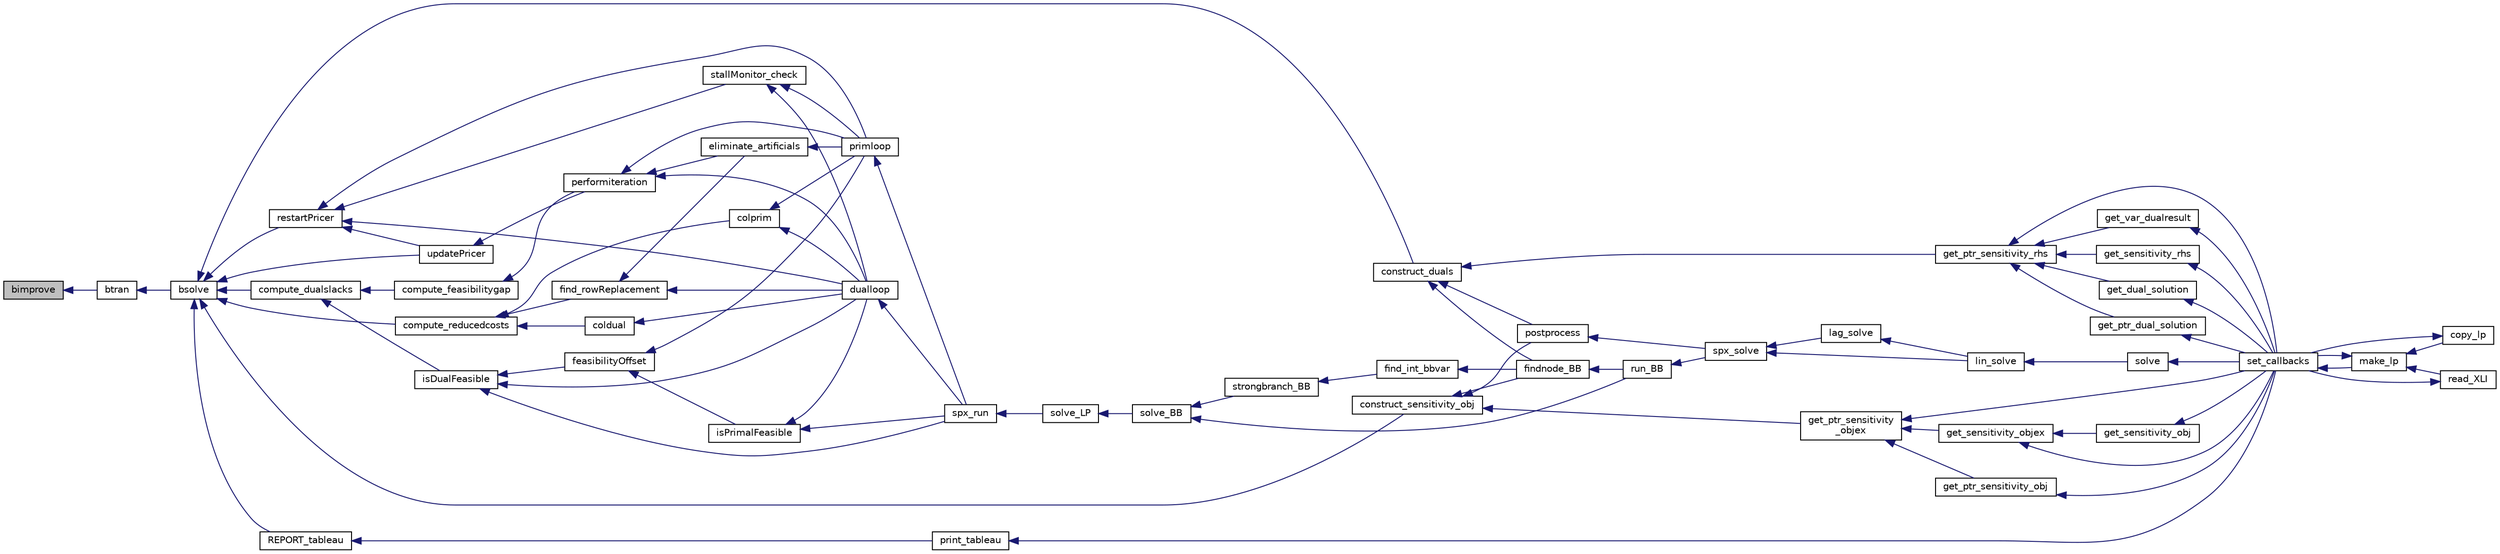 digraph "bimprove"
{
  edge [fontname="Helvetica",fontsize="10",labelfontname="Helvetica",labelfontsize="10"];
  node [fontname="Helvetica",fontsize="10",shape=record];
  rankdir="LR";
  Node211 [label="bimprove",height=0.2,width=0.4,color="black", fillcolor="grey75", style="filled", fontcolor="black"];
  Node211 -> Node212 [dir="back",color="midnightblue",fontsize="10",style="solid",fontname="Helvetica"];
  Node212 [label="btran",height=0.2,width=0.4,color="black", fillcolor="white", style="filled",URL="$d0/d48/lp__matrix_8h.html#a8ee65a8e3a97d6cd8fcdbf4112d304a5"];
  Node212 -> Node213 [dir="back",color="midnightblue",fontsize="10",style="solid",fontname="Helvetica"];
  Node213 [label="bsolve",height=0.2,width=0.4,color="black", fillcolor="white", style="filled",URL="$d0/d48/lp__matrix_8h.html#adbd3fb78087dea9e6c99722365794300"];
  Node213 -> Node214 [dir="back",color="midnightblue",fontsize="10",style="solid",fontname="Helvetica"];
  Node214 [label="compute_dualslacks",height=0.2,width=0.4,color="black", fillcolor="white", style="filled",URL="$df/df7/lp__lib_8h.html#a61ec2c96e522ac744ef4dd83c8e21bc8"];
  Node214 -> Node215 [dir="back",color="midnightblue",fontsize="10",style="solid",fontname="Helvetica"];
  Node215 [label="compute_feasibilitygap",height=0.2,width=0.4,color="black", fillcolor="white", style="filled",URL="$d4/d79/lp__lib_8c.html#a761a9b21146f2341dbaa9a49285d957e"];
  Node215 -> Node216 [dir="back",color="midnightblue",fontsize="10",style="solid",fontname="Helvetica"];
  Node216 [label="performiteration",height=0.2,width=0.4,color="black", fillcolor="white", style="filled",URL="$df/df7/lp__lib_8h.html#aab89ee40b1d5308324fb3540d4eaf2b6"];
  Node216 -> Node217 [dir="back",color="midnightblue",fontsize="10",style="solid",fontname="Helvetica"];
  Node217 [label="eliminate_artificials",height=0.2,width=0.4,color="black", fillcolor="white", style="filled",URL="$d2/d6c/lp__simplex_8c.html#a5e9816f3bfe556d444b034ba1e97b02b"];
  Node217 -> Node218 [dir="back",color="midnightblue",fontsize="10",style="solid",fontname="Helvetica"];
  Node218 [label="primloop",height=0.2,width=0.4,color="black", fillcolor="white", style="filled",URL="$d1/d0a/lp__simplex_8h.html#aaa7a1b253038231f1792b092e4e36267"];
  Node218 -> Node219 [dir="back",color="midnightblue",fontsize="10",style="solid",fontname="Helvetica"];
  Node219 [label="spx_run",height=0.2,width=0.4,color="black", fillcolor="white", style="filled",URL="$d1/d0a/lp__simplex_8h.html#a96c15afcfa902a5b78af4dfb412010bd"];
  Node219 -> Node220 [dir="back",color="midnightblue",fontsize="10",style="solid",fontname="Helvetica"];
  Node220 [label="solve_LP",height=0.2,width=0.4,color="black", fillcolor="white", style="filled",URL="$d1/dbf/lp__mipbb_8h.html#a8f2122bd9c45170c45f236f9fe3d0dd7"];
  Node220 -> Node221 [dir="back",color="midnightblue",fontsize="10",style="solid",fontname="Helvetica"];
  Node221 [label="solve_BB",height=0.2,width=0.4,color="black", fillcolor="white", style="filled",URL="$d1/dbf/lp__mipbb_8h.html#a43e95e2128e85df2643cbc0bfce4746c"];
  Node221 -> Node222 [dir="back",color="midnightblue",fontsize="10",style="solid",fontname="Helvetica"];
  Node222 [label="strongbranch_BB",height=0.2,width=0.4,color="black", fillcolor="white", style="filled",URL="$d1/dbf/lp__mipbb_8h.html#a14912803f02db21c25829df065202762"];
  Node222 -> Node223 [dir="back",color="midnightblue",fontsize="10",style="solid",fontname="Helvetica"];
  Node223 [label="find_int_bbvar",height=0.2,width=0.4,color="black", fillcolor="white", style="filled",URL="$df/df7/lp__lib_8h.html#ad6104a5cc6ae29cc1dd1327d8d36047e"];
  Node223 -> Node224 [dir="back",color="midnightblue",fontsize="10",style="solid",fontname="Helvetica"];
  Node224 [label="findnode_BB",height=0.2,width=0.4,color="black", fillcolor="white", style="filled",URL="$d1/dbf/lp__mipbb_8h.html#ad9c2614a833a1e0ab7f4425068752663"];
  Node224 -> Node225 [dir="back",color="midnightblue",fontsize="10",style="solid",fontname="Helvetica"];
  Node225 [label="run_BB",height=0.2,width=0.4,color="black", fillcolor="white", style="filled",URL="$d1/dbf/lp__mipbb_8h.html#a1d8d97b4f4f35f07e6b798f07a62e527"];
  Node225 -> Node226 [dir="back",color="midnightblue",fontsize="10",style="solid",fontname="Helvetica"];
  Node226 [label="spx_solve",height=0.2,width=0.4,color="black", fillcolor="white", style="filled",URL="$d1/d0a/lp__simplex_8h.html#a3effc8b68c1fb21095e7324d83d0dbf7"];
  Node226 -> Node227 [dir="back",color="midnightblue",fontsize="10",style="solid",fontname="Helvetica"];
  Node227 [label="lag_solve",height=0.2,width=0.4,color="black", fillcolor="white", style="filled",URL="$d1/d0a/lp__simplex_8h.html#a320e9e82c06466267a7cb7844c7767b8"];
  Node227 -> Node228 [dir="back",color="midnightblue",fontsize="10",style="solid",fontname="Helvetica"];
  Node228 [label="lin_solve",height=0.2,width=0.4,color="black", fillcolor="white", style="filled",URL="$d1/d0a/lp__simplex_8h.html#a794b0beb471eb7ece9a694717b65b947"];
  Node228 -> Node229 [dir="back",color="midnightblue",fontsize="10",style="solid",fontname="Helvetica"];
  Node229 [label="solve",height=0.2,width=0.4,color="black", fillcolor="white", style="filled",URL="$df/df7/lp__lib_8h.html#a0f4da3a192397e77e6fe92704d4fad3f"];
  Node229 -> Node230 [dir="back",color="midnightblue",fontsize="10",style="solid",fontname="Helvetica"];
  Node230 [label="set_callbacks",height=0.2,width=0.4,color="black", fillcolor="white", style="filled",URL="$df/df7/lp__lib_8h.html#a929e8acb9704f61e16927c915c15cd07"];
  Node230 -> Node231 [dir="back",color="midnightblue",fontsize="10",style="solid",fontname="Helvetica"];
  Node231 [label="make_lp",height=0.2,width=0.4,color="black", fillcolor="white", style="filled",URL="$df/df7/lp__lib_8h.html#a68a0333d84dd944f67e2a0ec72e346a9"];
  Node231 -> Node232 [dir="back",color="midnightblue",fontsize="10",style="solid",fontname="Helvetica"];
  Node232 [label="copy_lp",height=0.2,width=0.4,color="black", fillcolor="white", style="filled",URL="$df/df7/lp__lib_8h.html#aca83ecdbc200b414db491306f3070ae9"];
  Node232 -> Node230 [dir="back",color="midnightblue",fontsize="10",style="solid",fontname="Helvetica"];
  Node231 -> Node230 [dir="back",color="midnightblue",fontsize="10",style="solid",fontname="Helvetica"];
  Node231 -> Node233 [dir="back",color="midnightblue",fontsize="10",style="solid",fontname="Helvetica"];
  Node233 [label="read_XLI",height=0.2,width=0.4,color="black", fillcolor="white", style="filled",URL="$df/df7/lp__lib_8h.html#a351dd803960ab0dae2b39f2c65d3a58d"];
  Node233 -> Node230 [dir="back",color="midnightblue",fontsize="10",style="solid",fontname="Helvetica"];
  Node226 -> Node228 [dir="back",color="midnightblue",fontsize="10",style="solid",fontname="Helvetica"];
  Node221 -> Node225 [dir="back",color="midnightblue",fontsize="10",style="solid",fontname="Helvetica"];
  Node216 -> Node218 [dir="back",color="midnightblue",fontsize="10",style="solid",fontname="Helvetica"];
  Node216 -> Node234 [dir="back",color="midnightblue",fontsize="10",style="solid",fontname="Helvetica"];
  Node234 [label="dualloop",height=0.2,width=0.4,color="black", fillcolor="white", style="filled",URL="$d1/d0a/lp__simplex_8h.html#a881918469722e512db8bd95bb1ec940c"];
  Node234 -> Node219 [dir="back",color="midnightblue",fontsize="10",style="solid",fontname="Helvetica"];
  Node214 -> Node235 [dir="back",color="midnightblue",fontsize="10",style="solid",fontname="Helvetica"];
  Node235 [label="isDualFeasible",height=0.2,width=0.4,color="black", fillcolor="white", style="filled",URL="$df/df7/lp__lib_8h.html#a5e190b8f615cd2b4d4087a616652aff4"];
  Node235 -> Node236 [dir="back",color="midnightblue",fontsize="10",style="solid",fontname="Helvetica"];
  Node236 [label="feasibilityOffset",height=0.2,width=0.4,color="black", fillcolor="white", style="filled",URL="$df/df7/lp__lib_8h.html#ac5fd807c68c710d7a6697b448cd044a9"];
  Node236 -> Node237 [dir="back",color="midnightblue",fontsize="10",style="solid",fontname="Helvetica"];
  Node237 [label="isPrimalFeasible",height=0.2,width=0.4,color="black", fillcolor="white", style="filled",URL="$df/df7/lp__lib_8h.html#ad9691eea77803cce67a70e78528ef240"];
  Node237 -> Node234 [dir="back",color="midnightblue",fontsize="10",style="solid",fontname="Helvetica"];
  Node237 -> Node219 [dir="back",color="midnightblue",fontsize="10",style="solid",fontname="Helvetica"];
  Node236 -> Node218 [dir="back",color="midnightblue",fontsize="10",style="solid",fontname="Helvetica"];
  Node235 -> Node234 [dir="back",color="midnightblue",fontsize="10",style="solid",fontname="Helvetica"];
  Node235 -> Node219 [dir="back",color="midnightblue",fontsize="10",style="solid",fontname="Helvetica"];
  Node213 -> Node238 [dir="back",color="midnightblue",fontsize="10",style="solid",fontname="Helvetica"];
  Node238 [label="construct_duals",height=0.2,width=0.4,color="black", fillcolor="white", style="filled",URL="$df/df7/lp__lib_8h.html#abbc350baee85b42d765e17e09ac77b6a"];
  Node238 -> Node239 [dir="back",color="midnightblue",fontsize="10",style="solid",fontname="Helvetica"];
  Node239 [label="get_ptr_sensitivity_rhs",height=0.2,width=0.4,color="black", fillcolor="white", style="filled",URL="$df/df7/lp__lib_8h.html#a0b0eec8f454537029970d8c372dccdb7"];
  Node239 -> Node240 [dir="back",color="midnightblue",fontsize="10",style="solid",fontname="Helvetica"];
  Node240 [label="get_var_dualresult",height=0.2,width=0.4,color="black", fillcolor="white", style="filled",URL="$df/df7/lp__lib_8h.html#a20af639d614390c57f4ebb2831182d73"];
  Node240 -> Node230 [dir="back",color="midnightblue",fontsize="10",style="solid",fontname="Helvetica"];
  Node239 -> Node241 [dir="back",color="midnightblue",fontsize="10",style="solid",fontname="Helvetica"];
  Node241 [label="get_sensitivity_rhs",height=0.2,width=0.4,color="black", fillcolor="white", style="filled",URL="$df/df7/lp__lib_8h.html#ae53a23c38aa891ed2f8486146ad4b1e8"];
  Node241 -> Node230 [dir="back",color="midnightblue",fontsize="10",style="solid",fontname="Helvetica"];
  Node239 -> Node230 [dir="back",color="midnightblue",fontsize="10",style="solid",fontname="Helvetica"];
  Node239 -> Node242 [dir="back",color="midnightblue",fontsize="10",style="solid",fontname="Helvetica"];
  Node242 [label="get_dual_solution",height=0.2,width=0.4,color="black", fillcolor="white", style="filled",URL="$df/df7/lp__lib_8h.html#a083994ab8f17255ba288a38225c124da"];
  Node242 -> Node230 [dir="back",color="midnightblue",fontsize="10",style="solid",fontname="Helvetica"];
  Node239 -> Node243 [dir="back",color="midnightblue",fontsize="10",style="solid",fontname="Helvetica"];
  Node243 [label="get_ptr_dual_solution",height=0.2,width=0.4,color="black", fillcolor="white", style="filled",URL="$df/df7/lp__lib_8h.html#aef60f6146774a7ec36d2961034982ae7"];
  Node243 -> Node230 [dir="back",color="midnightblue",fontsize="10",style="solid",fontname="Helvetica"];
  Node238 -> Node244 [dir="back",color="midnightblue",fontsize="10",style="solid",fontname="Helvetica"];
  Node244 [label="postprocess",height=0.2,width=0.4,color="black", fillcolor="white", style="filled",URL="$df/df7/lp__lib_8h.html#a0893b5f8a2432dd38800b54ec8ca0332"];
  Node244 -> Node226 [dir="back",color="midnightblue",fontsize="10",style="solid",fontname="Helvetica"];
  Node238 -> Node224 [dir="back",color="midnightblue",fontsize="10",style="solid",fontname="Helvetica"];
  Node213 -> Node245 [dir="back",color="midnightblue",fontsize="10",style="solid",fontname="Helvetica"];
  Node245 [label="construct_sensitivity_obj",height=0.2,width=0.4,color="black", fillcolor="white", style="filled",URL="$df/df7/lp__lib_8h.html#a8f6026199b9a24567e02855e1a792f5a"];
  Node245 -> Node246 [dir="back",color="midnightblue",fontsize="10",style="solid",fontname="Helvetica"];
  Node246 [label="get_ptr_sensitivity\l_objex",height=0.2,width=0.4,color="black", fillcolor="white", style="filled",URL="$df/df7/lp__lib_8h.html#adfc39d9b1870d439e3e9b9e5830eeea6"];
  Node246 -> Node247 [dir="back",color="midnightblue",fontsize="10",style="solid",fontname="Helvetica"];
  Node247 [label="get_sensitivity_objex",height=0.2,width=0.4,color="black", fillcolor="white", style="filled",URL="$df/df7/lp__lib_8h.html#ab4dda7365cd69251a37562bb6a8e7b12"];
  Node247 -> Node248 [dir="back",color="midnightblue",fontsize="10",style="solid",fontname="Helvetica"];
  Node248 [label="get_sensitivity_obj",height=0.2,width=0.4,color="black", fillcolor="white", style="filled",URL="$df/df7/lp__lib_8h.html#ade927064245939d7e8b08e385ce20ff4"];
  Node248 -> Node230 [dir="back",color="midnightblue",fontsize="10",style="solid",fontname="Helvetica"];
  Node247 -> Node230 [dir="back",color="midnightblue",fontsize="10",style="solid",fontname="Helvetica"];
  Node246 -> Node249 [dir="back",color="midnightblue",fontsize="10",style="solid",fontname="Helvetica"];
  Node249 [label="get_ptr_sensitivity_obj",height=0.2,width=0.4,color="black", fillcolor="white", style="filled",URL="$df/df7/lp__lib_8h.html#a9fba4213636195e1a662eb3e5f039d6e"];
  Node249 -> Node230 [dir="back",color="midnightblue",fontsize="10",style="solid",fontname="Helvetica"];
  Node246 -> Node230 [dir="back",color="midnightblue",fontsize="10",style="solid",fontname="Helvetica"];
  Node245 -> Node244 [dir="back",color="midnightblue",fontsize="10",style="solid",fontname="Helvetica"];
  Node245 -> Node224 [dir="back",color="midnightblue",fontsize="10",style="solid",fontname="Helvetica"];
  Node213 -> Node250 [dir="back",color="midnightblue",fontsize="10",style="solid",fontname="Helvetica"];
  Node250 [label="compute_reducedcosts",height=0.2,width=0.4,color="black", fillcolor="white", style="filled",URL="$d5/dee/lp__price_8h.html#ac377efa2114929911da3e04150485031"];
  Node250 -> Node251 [dir="back",color="midnightblue",fontsize="10",style="solid",fontname="Helvetica"];
  Node251 [label="find_rowReplacement",height=0.2,width=0.4,color="black", fillcolor="white", style="filled",URL="$d5/dee/lp__price_8h.html#aa2828cd618b7e668ca5bfa59b53764f1"];
  Node251 -> Node217 [dir="back",color="midnightblue",fontsize="10",style="solid",fontname="Helvetica"];
  Node251 -> Node234 [dir="back",color="midnightblue",fontsize="10",style="solid",fontname="Helvetica"];
  Node250 -> Node252 [dir="back",color="midnightblue",fontsize="10",style="solid",fontname="Helvetica"];
  Node252 [label="colprim",height=0.2,width=0.4,color="black", fillcolor="white", style="filled",URL="$d5/dee/lp__price_8h.html#af6f756e9deca97e5abba8d5ca96292f8"];
  Node252 -> Node218 [dir="back",color="midnightblue",fontsize="10",style="solid",fontname="Helvetica"];
  Node252 -> Node234 [dir="back",color="midnightblue",fontsize="10",style="solid",fontname="Helvetica"];
  Node250 -> Node253 [dir="back",color="midnightblue",fontsize="10",style="solid",fontname="Helvetica"];
  Node253 [label="coldual",height=0.2,width=0.4,color="black", fillcolor="white", style="filled",URL="$d5/dee/lp__price_8h.html#a956054a45ac5f9a7c0b35405ecdfc786"];
  Node253 -> Node234 [dir="back",color="midnightblue",fontsize="10",style="solid",fontname="Helvetica"];
  Node213 -> Node254 [dir="back",color="midnightblue",fontsize="10",style="solid",fontname="Helvetica"];
  Node254 [label="restartPricer",height=0.2,width=0.4,color="black", fillcolor="white", style="filled",URL="$d3/da0/lp__price_p_s_e_8h.html#aaccf24d52dc9daa3cf352f8b88fd8820"];
  Node254 -> Node255 [dir="back",color="midnightblue",fontsize="10",style="solid",fontname="Helvetica"];
  Node255 [label="updatePricer",height=0.2,width=0.4,color="black", fillcolor="white", style="filled",URL="$d3/da0/lp__price_p_s_e_8h.html#ad16c1ea6f969c6d72f135e859d82479f"];
  Node255 -> Node216 [dir="back",color="midnightblue",fontsize="10",style="solid",fontname="Helvetica"];
  Node254 -> Node256 [dir="back",color="midnightblue",fontsize="10",style="solid",fontname="Helvetica"];
  Node256 [label="stallMonitor_check",height=0.2,width=0.4,color="black", fillcolor="white", style="filled",URL="$d2/d6c/lp__simplex_8c.html#a256354aaa5db9224451424c67f19cde3"];
  Node256 -> Node218 [dir="back",color="midnightblue",fontsize="10",style="solid",fontname="Helvetica"];
  Node256 -> Node234 [dir="back",color="midnightblue",fontsize="10",style="solid",fontname="Helvetica"];
  Node254 -> Node218 [dir="back",color="midnightblue",fontsize="10",style="solid",fontname="Helvetica"];
  Node254 -> Node234 [dir="back",color="midnightblue",fontsize="10",style="solid",fontname="Helvetica"];
  Node213 -> Node255 [dir="back",color="midnightblue",fontsize="10",style="solid",fontname="Helvetica"];
  Node213 -> Node257 [dir="back",color="midnightblue",fontsize="10",style="solid",fontname="Helvetica"];
  Node257 [label="REPORT_tableau",height=0.2,width=0.4,color="black", fillcolor="white", style="filled",URL="$d4/dbf/lp__report_8h.html#ab4a5f946495a1958710880a9a3e29fd7"];
  Node257 -> Node258 [dir="back",color="midnightblue",fontsize="10",style="solid",fontname="Helvetica"];
  Node258 [label="print_tableau",height=0.2,width=0.4,color="black", fillcolor="white", style="filled",URL="$df/df7/lp__lib_8h.html#a256d6c925c67a52590efffa6c468c15e"];
  Node258 -> Node230 [dir="back",color="midnightblue",fontsize="10",style="solid",fontname="Helvetica"];
}
